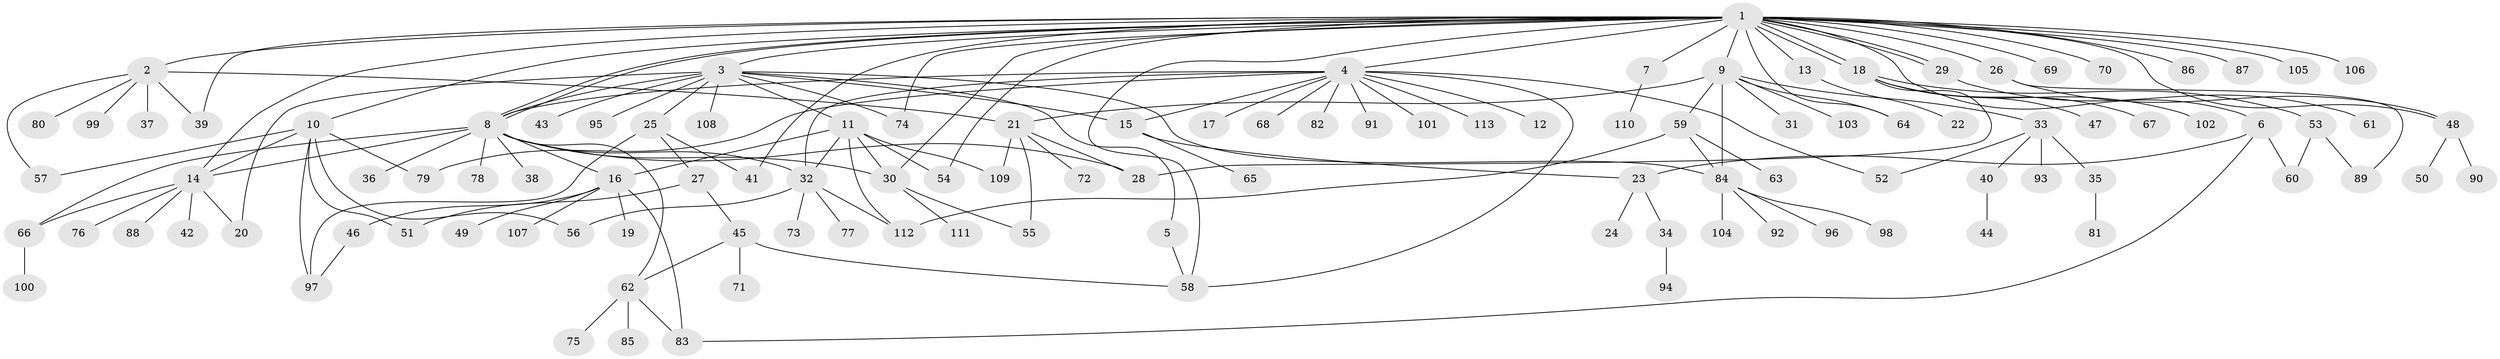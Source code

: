 // coarse degree distribution, {22: 0.030303030303030304, 5: 0.030303030303030304, 12: 0.030303030303030304, 4: 0.06060606060606061, 1: 0.6666666666666666, 7: 0.030303030303030304, 6: 0.030303030303030304, 2: 0.12121212121212122}
// Generated by graph-tools (version 1.1) at 2025/18/03/04/25 18:18:09]
// undirected, 113 vertices, 158 edges
graph export_dot {
graph [start="1"]
  node [color=gray90,style=filled];
  1;
  2;
  3;
  4;
  5;
  6;
  7;
  8;
  9;
  10;
  11;
  12;
  13;
  14;
  15;
  16;
  17;
  18;
  19;
  20;
  21;
  22;
  23;
  24;
  25;
  26;
  27;
  28;
  29;
  30;
  31;
  32;
  33;
  34;
  35;
  36;
  37;
  38;
  39;
  40;
  41;
  42;
  43;
  44;
  45;
  46;
  47;
  48;
  49;
  50;
  51;
  52;
  53;
  54;
  55;
  56;
  57;
  58;
  59;
  60;
  61;
  62;
  63;
  64;
  65;
  66;
  67;
  68;
  69;
  70;
  71;
  72;
  73;
  74;
  75;
  76;
  77;
  78;
  79;
  80;
  81;
  82;
  83;
  84;
  85;
  86;
  87;
  88;
  89;
  90;
  91;
  92;
  93;
  94;
  95;
  96;
  97;
  98;
  99;
  100;
  101;
  102;
  103;
  104;
  105;
  106;
  107;
  108;
  109;
  110;
  111;
  112;
  113;
  1 -- 2;
  1 -- 3;
  1 -- 4;
  1 -- 6;
  1 -- 7;
  1 -- 8;
  1 -- 8;
  1 -- 9;
  1 -- 10;
  1 -- 13;
  1 -- 14;
  1 -- 18;
  1 -- 18;
  1 -- 26;
  1 -- 29;
  1 -- 29;
  1 -- 30;
  1 -- 39;
  1 -- 41;
  1 -- 48;
  1 -- 54;
  1 -- 58;
  1 -- 64;
  1 -- 69;
  1 -- 70;
  1 -- 74;
  1 -- 86;
  1 -- 87;
  1 -- 105;
  1 -- 106;
  2 -- 21;
  2 -- 37;
  2 -- 39;
  2 -- 57;
  2 -- 80;
  2 -- 99;
  3 -- 5;
  3 -- 8;
  3 -- 11;
  3 -- 15;
  3 -- 20;
  3 -- 25;
  3 -- 43;
  3 -- 74;
  3 -- 84;
  3 -- 95;
  3 -- 108;
  4 -- 8;
  4 -- 12;
  4 -- 15;
  4 -- 17;
  4 -- 32;
  4 -- 52;
  4 -- 58;
  4 -- 68;
  4 -- 79;
  4 -- 82;
  4 -- 91;
  4 -- 101;
  4 -- 113;
  5 -- 58;
  6 -- 23;
  6 -- 60;
  6 -- 83;
  7 -- 110;
  8 -- 14;
  8 -- 16;
  8 -- 28;
  8 -- 30;
  8 -- 32;
  8 -- 36;
  8 -- 38;
  8 -- 62;
  8 -- 66;
  8 -- 78;
  9 -- 21;
  9 -- 31;
  9 -- 33;
  9 -- 59;
  9 -- 64;
  9 -- 84;
  9 -- 103;
  10 -- 14;
  10 -- 51;
  10 -- 56;
  10 -- 57;
  10 -- 79;
  10 -- 97;
  11 -- 16;
  11 -- 30;
  11 -- 32;
  11 -- 54;
  11 -- 109;
  11 -- 112;
  13 -- 22;
  14 -- 20;
  14 -- 42;
  14 -- 66;
  14 -- 76;
  14 -- 88;
  15 -- 23;
  15 -- 65;
  16 -- 19;
  16 -- 46;
  16 -- 49;
  16 -- 83;
  16 -- 107;
  18 -- 28;
  18 -- 47;
  18 -- 53;
  18 -- 67;
  18 -- 102;
  21 -- 28;
  21 -- 55;
  21 -- 72;
  21 -- 109;
  23 -- 24;
  23 -- 34;
  25 -- 27;
  25 -- 41;
  25 -- 97;
  26 -- 48;
  26 -- 89;
  27 -- 45;
  27 -- 51;
  29 -- 61;
  30 -- 55;
  30 -- 111;
  32 -- 56;
  32 -- 73;
  32 -- 77;
  32 -- 112;
  33 -- 35;
  33 -- 40;
  33 -- 52;
  33 -- 93;
  34 -- 94;
  35 -- 81;
  40 -- 44;
  45 -- 58;
  45 -- 62;
  45 -- 71;
  46 -- 97;
  48 -- 50;
  48 -- 90;
  53 -- 60;
  53 -- 89;
  59 -- 63;
  59 -- 84;
  59 -- 112;
  62 -- 75;
  62 -- 83;
  62 -- 85;
  66 -- 100;
  84 -- 92;
  84 -- 96;
  84 -- 98;
  84 -- 104;
}

